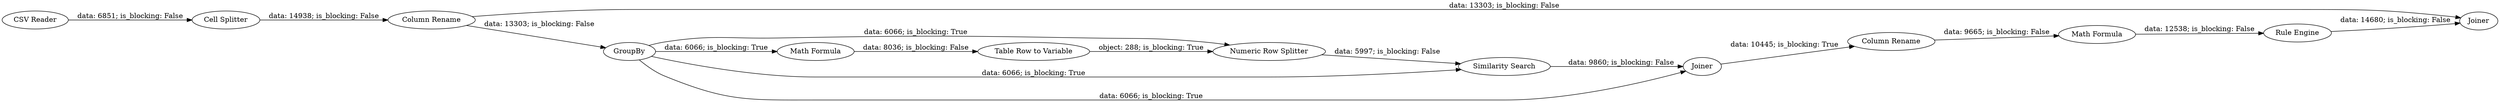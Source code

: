 digraph {
	"7924338635464189261_2" [label="Cell Splitter"]
	"7924338635464189261_1" [label="CSV Reader"]
	"7924338635464189261_14" [label=Joiner]
	"7924338635464189261_16" [label="Math Formula"]
	"7924338635464189261_15" [label="Rule Engine"]
	"7924338635464189261_5" [label="Column Rename"]
	"7924338635464189261_11" [label="Table Row to Variable"]
	"7924338635464189261_8" [label="Numeric Row Splitter"]
	"7924338635464189261_12" [label=Joiner]
	"7924338635464189261_7" [label="Similarity Search"]
	"7924338635464189261_13" [label="Column Rename"]
	"7924338635464189261_9" [label="Math Formula"]
	"7924338635464189261_6" [label=GroupBy]
	"7924338635464189261_12" -> "7924338635464189261_13" [label="data: 10445; is_blocking: True"]
	"7924338635464189261_7" -> "7924338635464189261_12" [label="data: 9860; is_blocking: False"]
	"7924338635464189261_5" -> "7924338635464189261_14" [label="data: 13303; is_blocking: False"]
	"7924338635464189261_16" -> "7924338635464189261_15" [label="data: 12538; is_blocking: False"]
	"7924338635464189261_6" -> "7924338635464189261_7" [label="data: 6066; is_blocking: True"]
	"7924338635464189261_5" -> "7924338635464189261_6" [label="data: 13303; is_blocking: False"]
	"7924338635464189261_6" -> "7924338635464189261_8" [label="data: 6066; is_blocking: True"]
	"7924338635464189261_9" -> "7924338635464189261_11" [label="data: 8036; is_blocking: False"]
	"7924338635464189261_6" -> "7924338635464189261_12" [label="data: 6066; is_blocking: True"]
	"7924338635464189261_2" -> "7924338635464189261_5" [label="data: 14938; is_blocking: False"]
	"7924338635464189261_1" -> "7924338635464189261_2" [label="data: 6851; is_blocking: False"]
	"7924338635464189261_11" -> "7924338635464189261_8" [label="object: 288; is_blocking: True"]
	"7924338635464189261_13" -> "7924338635464189261_16" [label="data: 9665; is_blocking: False"]
	"7924338635464189261_15" -> "7924338635464189261_14" [label="data: 14680; is_blocking: False"]
	"7924338635464189261_6" -> "7924338635464189261_9" [label="data: 6066; is_blocking: True"]
	"7924338635464189261_8" -> "7924338635464189261_7" [label="data: 5997; is_blocking: False"]
	rankdir=LR
}
